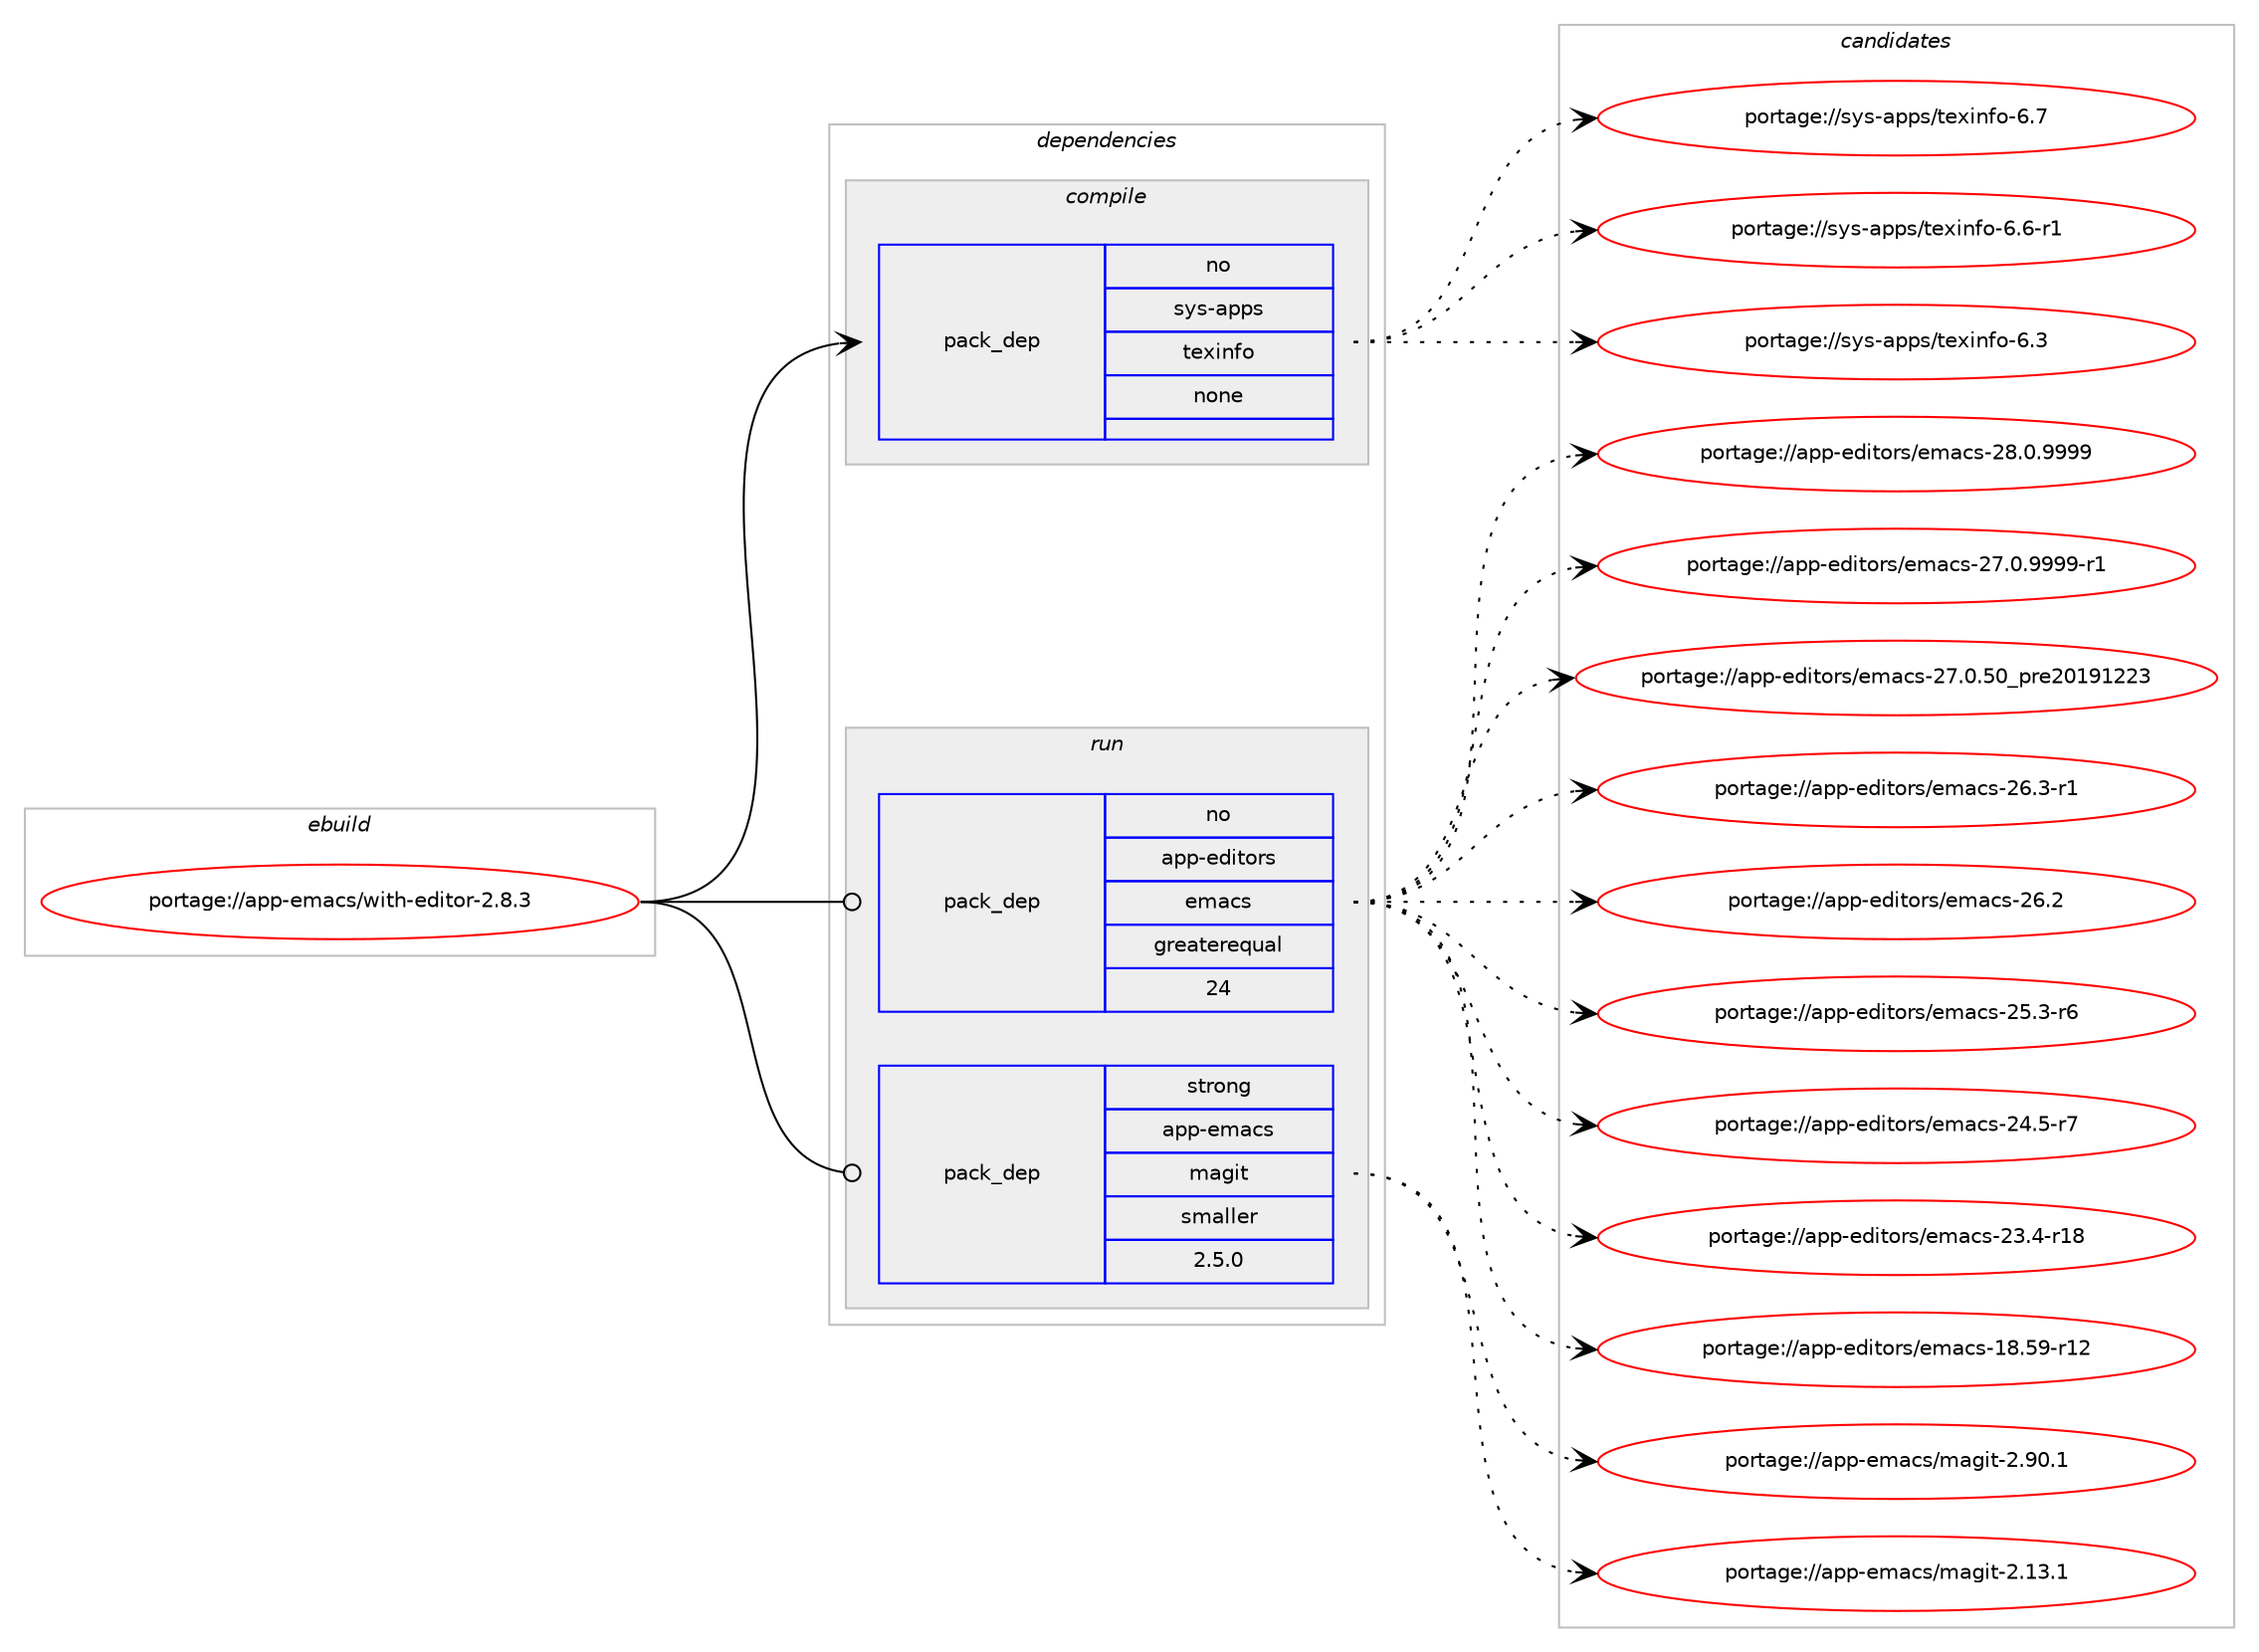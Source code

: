 digraph prolog {

# *************
# Graph options
# *************

newrank=true;
concentrate=true;
compound=true;
graph [rankdir=LR,fontname=Helvetica,fontsize=10,ranksep=1.5];#, ranksep=2.5, nodesep=0.2];
edge  [arrowhead=vee];
node  [fontname=Helvetica,fontsize=10];

# **********
# The ebuild
# **********

subgraph cluster_leftcol {
color=gray;
label=<<i>ebuild</i>>;
id [label="portage://app-emacs/with-editor-2.8.3", color=red, width=4, href="../app-emacs/with-editor-2.8.3.svg"];
}

# ****************
# The dependencies
# ****************

subgraph cluster_midcol {
color=gray;
label=<<i>dependencies</i>>;
subgraph cluster_compile {
fillcolor="#eeeeee";
style=filled;
label=<<i>compile</i>>;
subgraph pack475775 {
dependency633399 [label=<<TABLE BORDER="0" CELLBORDER="1" CELLSPACING="0" CELLPADDING="4" WIDTH="220"><TR><TD ROWSPAN="6" CELLPADDING="30">pack_dep</TD></TR><TR><TD WIDTH="110">no</TD></TR><TR><TD>sys-apps</TD></TR><TR><TD>texinfo</TD></TR><TR><TD>none</TD></TR><TR><TD></TD></TR></TABLE>>, shape=none, color=blue];
}
id:e -> dependency633399:w [weight=20,style="solid",arrowhead="vee"];
}
subgraph cluster_compileandrun {
fillcolor="#eeeeee";
style=filled;
label=<<i>compile and run</i>>;
}
subgraph cluster_run {
fillcolor="#eeeeee";
style=filled;
label=<<i>run</i>>;
subgraph pack475776 {
dependency633400 [label=<<TABLE BORDER="0" CELLBORDER="1" CELLSPACING="0" CELLPADDING="4" WIDTH="220"><TR><TD ROWSPAN="6" CELLPADDING="30">pack_dep</TD></TR><TR><TD WIDTH="110">no</TD></TR><TR><TD>app-editors</TD></TR><TR><TD>emacs</TD></TR><TR><TD>greaterequal</TD></TR><TR><TD>24</TD></TR></TABLE>>, shape=none, color=blue];
}
id:e -> dependency633400:w [weight=20,style="solid",arrowhead="odot"];
subgraph pack475777 {
dependency633401 [label=<<TABLE BORDER="0" CELLBORDER="1" CELLSPACING="0" CELLPADDING="4" WIDTH="220"><TR><TD ROWSPAN="6" CELLPADDING="30">pack_dep</TD></TR><TR><TD WIDTH="110">strong</TD></TR><TR><TD>app-emacs</TD></TR><TR><TD>magit</TD></TR><TR><TD>smaller</TD></TR><TR><TD>2.5.0</TD></TR></TABLE>>, shape=none, color=blue];
}
id:e -> dependency633401:w [weight=20,style="solid",arrowhead="odot"];
}
}

# **************
# The candidates
# **************

subgraph cluster_choices {
rank=same;
color=gray;
label=<<i>candidates</i>>;

subgraph choice475775 {
color=black;
nodesep=1;
choice11512111545971121121154711610112010511010211145544655 [label="portage://sys-apps/texinfo-6.7", color=red, width=4,href="../sys-apps/texinfo-6.7.svg"];
choice115121115459711211211547116101120105110102111455446544511449 [label="portage://sys-apps/texinfo-6.6-r1", color=red, width=4,href="../sys-apps/texinfo-6.6-r1.svg"];
choice11512111545971121121154711610112010511010211145544651 [label="portage://sys-apps/texinfo-6.3", color=red, width=4,href="../sys-apps/texinfo-6.3.svg"];
dependency633399:e -> choice11512111545971121121154711610112010511010211145544655:w [style=dotted,weight="100"];
dependency633399:e -> choice115121115459711211211547116101120105110102111455446544511449:w [style=dotted,weight="100"];
dependency633399:e -> choice11512111545971121121154711610112010511010211145544651:w [style=dotted,weight="100"];
}
subgraph choice475776 {
color=black;
nodesep=1;
choice971121124510110010511611111411547101109979911545505646484657575757 [label="portage://app-editors/emacs-28.0.9999", color=red, width=4,href="../app-editors/emacs-28.0.9999.svg"];
choice9711211245101100105116111114115471011099799115455055464846575757574511449 [label="portage://app-editors/emacs-27.0.9999-r1", color=red, width=4,href="../app-editors/emacs-27.0.9999-r1.svg"];
choice97112112451011001051161111141154710110997991154550554648465348951121141015048495749505051 [label="portage://app-editors/emacs-27.0.50_pre20191223", color=red, width=4,href="../app-editors/emacs-27.0.50_pre20191223.svg"];
choice971121124510110010511611111411547101109979911545505446514511449 [label="portage://app-editors/emacs-26.3-r1", color=red, width=4,href="../app-editors/emacs-26.3-r1.svg"];
choice97112112451011001051161111141154710110997991154550544650 [label="portage://app-editors/emacs-26.2", color=red, width=4,href="../app-editors/emacs-26.2.svg"];
choice971121124510110010511611111411547101109979911545505346514511454 [label="portage://app-editors/emacs-25.3-r6", color=red, width=4,href="../app-editors/emacs-25.3-r6.svg"];
choice971121124510110010511611111411547101109979911545505246534511455 [label="portage://app-editors/emacs-24.5-r7", color=red, width=4,href="../app-editors/emacs-24.5-r7.svg"];
choice97112112451011001051161111141154710110997991154550514652451144956 [label="portage://app-editors/emacs-23.4-r18", color=red, width=4,href="../app-editors/emacs-23.4-r18.svg"];
choice9711211245101100105116111114115471011099799115454956465357451144950 [label="portage://app-editors/emacs-18.59-r12", color=red, width=4,href="../app-editors/emacs-18.59-r12.svg"];
dependency633400:e -> choice971121124510110010511611111411547101109979911545505646484657575757:w [style=dotted,weight="100"];
dependency633400:e -> choice9711211245101100105116111114115471011099799115455055464846575757574511449:w [style=dotted,weight="100"];
dependency633400:e -> choice97112112451011001051161111141154710110997991154550554648465348951121141015048495749505051:w [style=dotted,weight="100"];
dependency633400:e -> choice971121124510110010511611111411547101109979911545505446514511449:w [style=dotted,weight="100"];
dependency633400:e -> choice97112112451011001051161111141154710110997991154550544650:w [style=dotted,weight="100"];
dependency633400:e -> choice971121124510110010511611111411547101109979911545505346514511454:w [style=dotted,weight="100"];
dependency633400:e -> choice971121124510110010511611111411547101109979911545505246534511455:w [style=dotted,weight="100"];
dependency633400:e -> choice97112112451011001051161111141154710110997991154550514652451144956:w [style=dotted,weight="100"];
dependency633400:e -> choice9711211245101100105116111114115471011099799115454956465357451144950:w [style=dotted,weight="100"];
}
subgraph choice475777 {
color=black;
nodesep=1;
choice97112112451011099799115471099710310511645504657484649 [label="portage://app-emacs/magit-2.90.1", color=red, width=4,href="../app-emacs/magit-2.90.1.svg"];
choice97112112451011099799115471099710310511645504649514649 [label="portage://app-emacs/magit-2.13.1", color=red, width=4,href="../app-emacs/magit-2.13.1.svg"];
dependency633401:e -> choice97112112451011099799115471099710310511645504657484649:w [style=dotted,weight="100"];
dependency633401:e -> choice97112112451011099799115471099710310511645504649514649:w [style=dotted,weight="100"];
}
}

}
